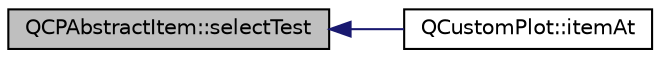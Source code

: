 digraph "QCPAbstractItem::selectTest"
{
  edge [fontname="Helvetica",fontsize="10",labelfontname="Helvetica",labelfontsize="10"];
  node [fontname="Helvetica",fontsize="10",shape=record];
  rankdir="LR";
  Node164 [label="QCPAbstractItem::selectTest",height=0.2,width=0.4,color="black", fillcolor="grey75", style="filled", fontcolor="black"];
  Node164 -> Node165 [dir="back",color="midnightblue",fontsize="10",style="solid",fontname="Helvetica"];
  Node165 [label="QCustomPlot::itemAt",height=0.2,width=0.4,color="black", fillcolor="white", style="filled",URL="$dd/d9b/class_q_custom_plot.html#ac08578e0e6c059c83a8d340ba0038e8e"];
}

